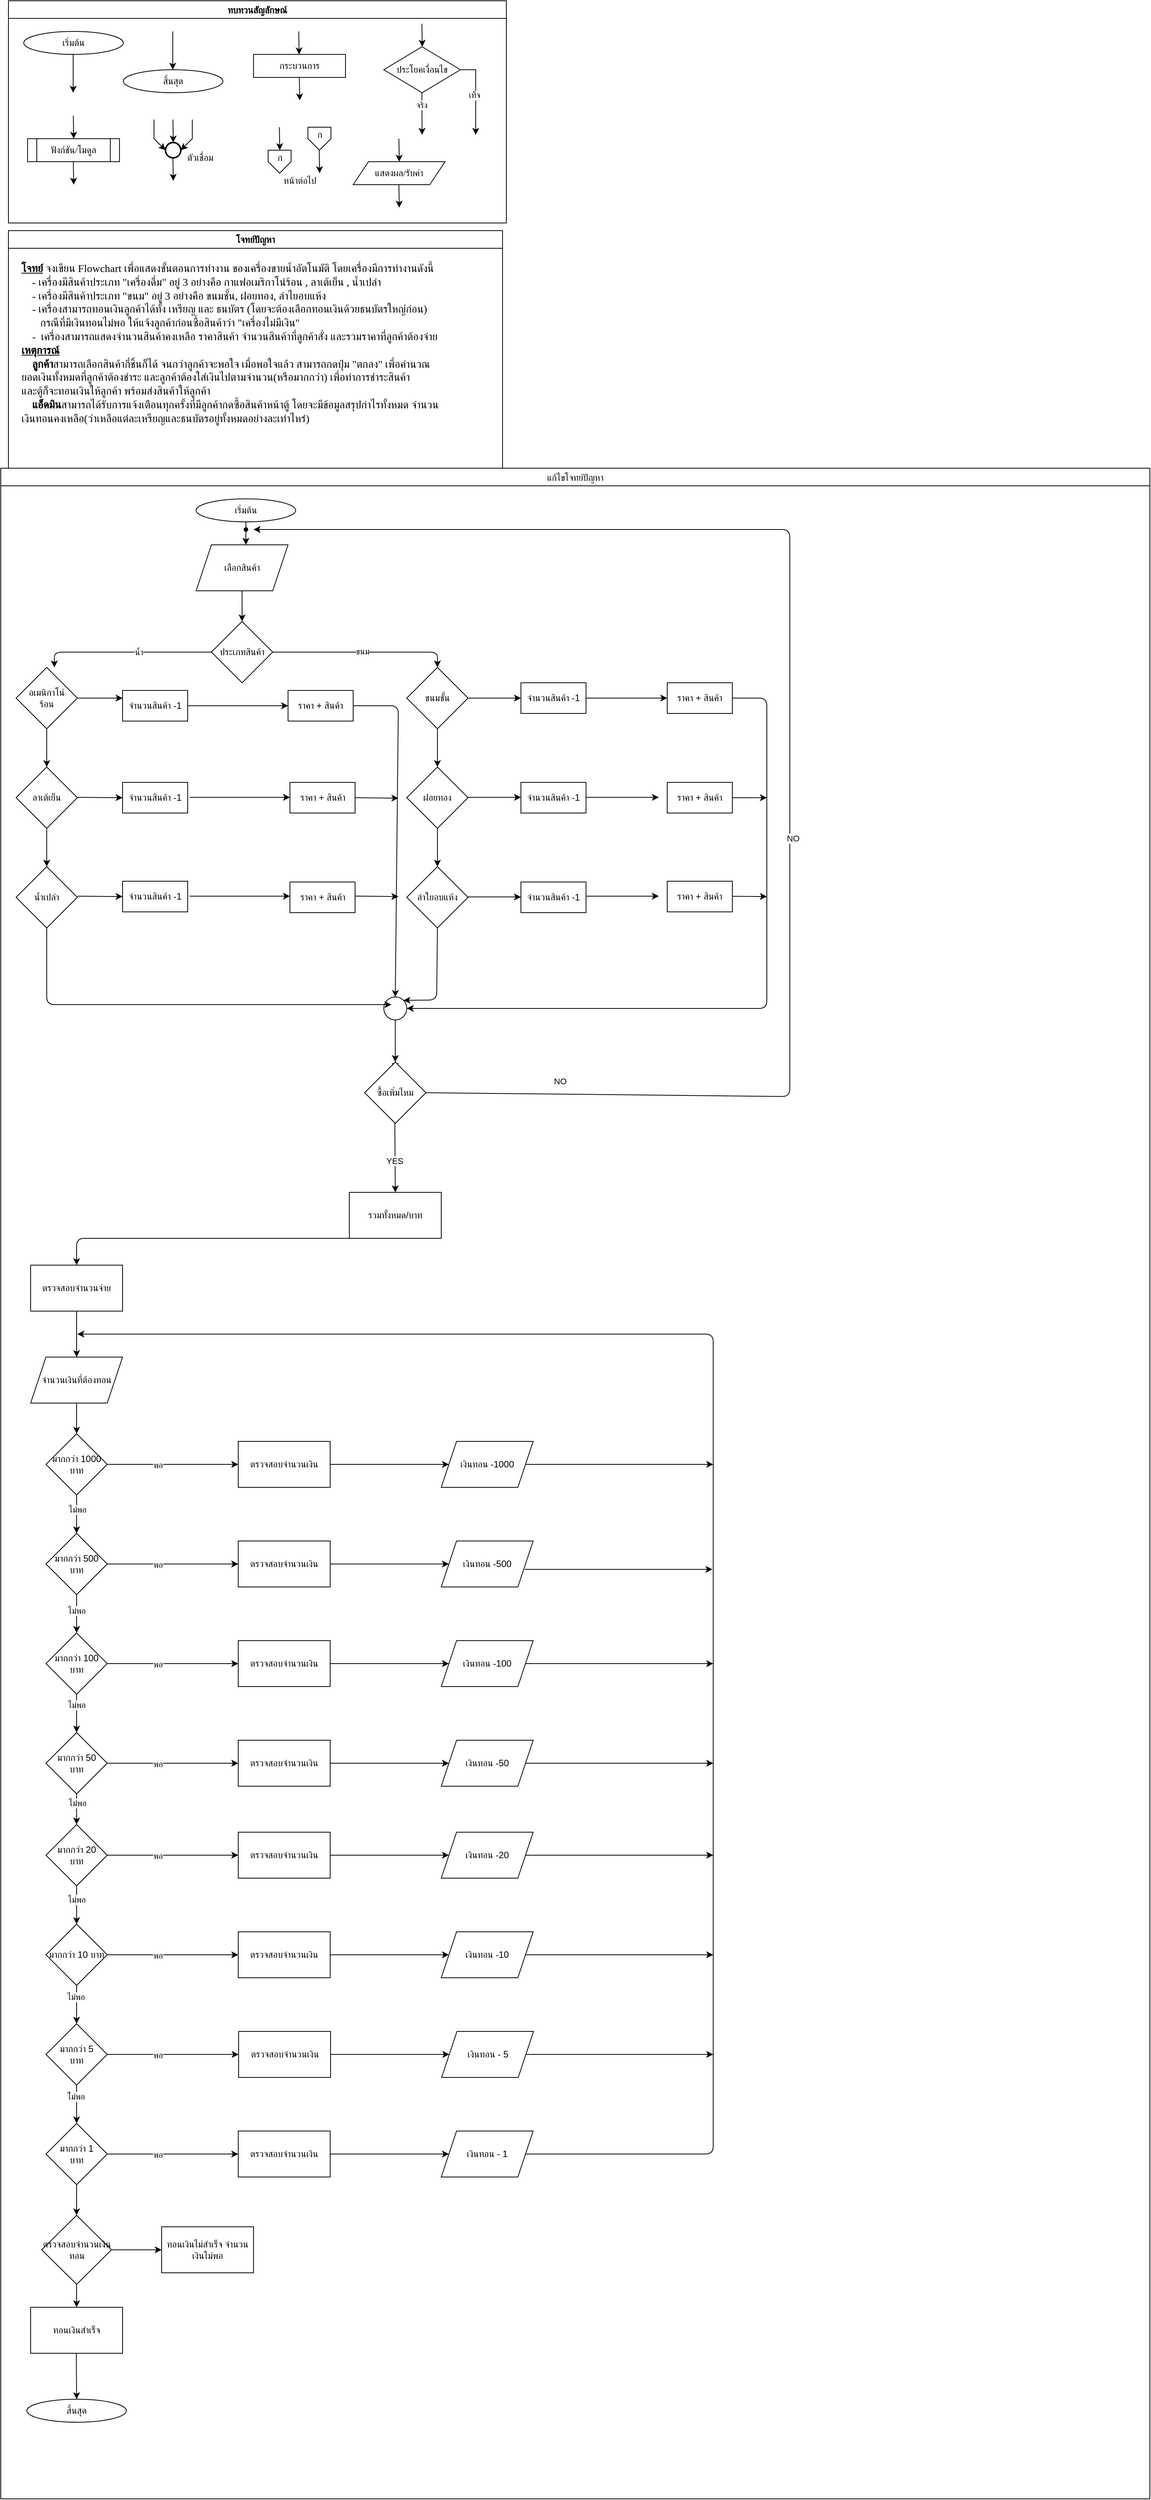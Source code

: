 <mxfile>
    <diagram id="C5RBs43oDa-KdzZeNtuy" name="Page-1">
        <mxGraphModel dx="2163" dy="757" grid="1" gridSize="10" guides="1" tooltips="1" connect="1" arrows="1" fold="1" page="1" pageScale="1" pageWidth="827" pageHeight="1169" math="0" shadow="0">
            <root>
                <mxCell id="WIyWlLk6GJQsqaUBKTNV-0"/>
                <mxCell id="WIyWlLk6GJQsqaUBKTNV-1" parent="WIyWlLk6GJQsqaUBKTNV-0"/>
                <mxCell id="M7CGMbNuYNeq0SnUNNgH-6" value="ทบทวนสัญลักษณ์" style="swimlane;fontFamily=Sarabun;fontSource=https%3A%2F%2Ffonts.googleapis.com%2Fcss%3Ffamily%3DSarabun;" parent="WIyWlLk6GJQsqaUBKTNV-1" vertex="1">
                    <mxGeometry x="-720" y="20" width="650" height="290" as="geometry"/>
                </mxCell>
                <mxCell id="M7CGMbNuYNeq0SnUNNgH-2" value="&lt;font data-font-src=&quot;https://fonts.googleapis.com/css?family=Sarabun&quot; face=&quot;Sarabun&quot;&gt;เริ่มต้น&lt;/font&gt;" style="ellipse;whiteSpace=wrap;html=1;" parent="M7CGMbNuYNeq0SnUNNgH-6" vertex="1">
                    <mxGeometry x="20" y="40" width="130" height="30" as="geometry"/>
                </mxCell>
                <mxCell id="M7CGMbNuYNeq0SnUNNgH-5" value="" style="endArrow=classic;html=1;rounded=0;" parent="M7CGMbNuYNeq0SnUNNgH-6" edge="1">
                    <mxGeometry width="50" height="50" relative="1" as="geometry">
                        <mxPoint x="84.5" y="70" as="sourcePoint"/>
                        <mxPoint x="84.5" y="120" as="targetPoint"/>
                    </mxGeometry>
                </mxCell>
                <mxCell id="M7CGMbNuYNeq0SnUNNgH-3" value="&lt;font face=&quot;Sarabun&quot;&gt;สิ้นสุด&lt;/font&gt;" style="ellipse;whiteSpace=wrap;html=1;" parent="M7CGMbNuYNeq0SnUNNgH-6" vertex="1">
                    <mxGeometry x="150" y="90" width="130" height="30" as="geometry"/>
                </mxCell>
                <mxCell id="M7CGMbNuYNeq0SnUNNgH-4" value="" style="endArrow=classic;html=1;rounded=0;" parent="M7CGMbNuYNeq0SnUNNgH-6" edge="1">
                    <mxGeometry width="50" height="50" relative="1" as="geometry">
                        <mxPoint x="214.5" y="40" as="sourcePoint"/>
                        <mxPoint x="214.5" y="90" as="targetPoint"/>
                    </mxGeometry>
                </mxCell>
                <mxCell id="mvioNwK95yMqdUQ73LqQ-0" value="กระบวนการ" style="rounded=0;whiteSpace=wrap;html=1;fontFamily=Sarabun;fontSource=https%3A%2F%2Ffonts.googleapis.com%2Fcss%3Ffamily%3DSarabun;" parent="M7CGMbNuYNeq0SnUNNgH-6" vertex="1">
                    <mxGeometry x="320" y="70" width="120" height="30" as="geometry"/>
                </mxCell>
                <mxCell id="mvioNwK95yMqdUQ73LqQ-1" value="" style="endArrow=classic;html=1;rounded=0;" parent="M7CGMbNuYNeq0SnUNNgH-6" edge="1">
                    <mxGeometry width="50" height="50" relative="1" as="geometry">
                        <mxPoint x="379" y="40" as="sourcePoint"/>
                        <mxPoint x="379.5" y="70" as="targetPoint"/>
                    </mxGeometry>
                </mxCell>
                <mxCell id="mvioNwK95yMqdUQ73LqQ-2" value="" style="endArrow=classic;html=1;rounded=0;" parent="M7CGMbNuYNeq0SnUNNgH-6" edge="1">
                    <mxGeometry width="50" height="50" relative="1" as="geometry">
                        <mxPoint x="379.75" y="100" as="sourcePoint"/>
                        <mxPoint x="380.25" y="130" as="targetPoint"/>
                    </mxGeometry>
                </mxCell>
                <mxCell id="mvioNwK95yMqdUQ73LqQ-3" value="ประโยคเงื่อนไข" style="rhombus;whiteSpace=wrap;html=1;fontFamily=Sarabun;fontSource=https%3A%2F%2Ffonts.googleapis.com%2Fcss%3Ffamily%3DSarabun;" parent="M7CGMbNuYNeq0SnUNNgH-6" vertex="1">
                    <mxGeometry x="490" y="60" width="100" height="60" as="geometry"/>
                </mxCell>
                <mxCell id="mvioNwK95yMqdUQ73LqQ-4" value="" style="endArrow=classic;html=1;rounded=0;" parent="M7CGMbNuYNeq0SnUNNgH-6" edge="1">
                    <mxGeometry width="50" height="50" relative="1" as="geometry">
                        <mxPoint x="539.71" y="30" as="sourcePoint"/>
                        <mxPoint x="540.21" y="60" as="targetPoint"/>
                    </mxGeometry>
                </mxCell>
                <mxCell id="mvioNwK95yMqdUQ73LqQ-5" value="" style="endArrow=classic;html=1;rounded=0;" parent="M7CGMbNuYNeq0SnUNNgH-6" edge="1">
                    <mxGeometry width="50" height="50" relative="1" as="geometry">
                        <mxPoint x="539.71" y="120" as="sourcePoint"/>
                        <mxPoint x="540" y="175" as="targetPoint"/>
                    </mxGeometry>
                </mxCell>
                <mxCell id="mvioNwK95yMqdUQ73LqQ-7" value="จริง" style="edgeLabel;html=1;align=center;verticalAlign=middle;resizable=0;points=[];fontFamily=Sarabun;fontSource=https%3A%2F%2Ffonts.googleapis.com%2Fcss%3Ffamily%3DSarabun;" parent="mvioNwK95yMqdUQ73LqQ-5" vertex="1" connectable="0">
                    <mxGeometry x="-0.414" y="-1" relative="1" as="geometry">
                        <mxPoint as="offset"/>
                    </mxGeometry>
                </mxCell>
                <mxCell id="mvioNwK95yMqdUQ73LqQ-6" value="" style="endArrow=classic;html=1;rounded=0;exitX=1;exitY=0.5;exitDx=0;exitDy=0;" parent="M7CGMbNuYNeq0SnUNNgH-6" source="mvioNwK95yMqdUQ73LqQ-3" edge="1">
                    <mxGeometry width="50" height="50" relative="1" as="geometry">
                        <mxPoint x="620" y="95" as="sourcePoint"/>
                        <mxPoint x="610" y="175" as="targetPoint"/>
                        <Array as="points">
                            <mxPoint x="610" y="90"/>
                        </Array>
                    </mxGeometry>
                </mxCell>
                <mxCell id="mvioNwK95yMqdUQ73LqQ-8" value="&lt;font data-font-src=&quot;https://fonts.googleapis.com/css?family=Sarabun&quot; face=&quot;Sarabun&quot;&gt;เท็จ&lt;/font&gt;" style="edgeLabel;html=1;align=center;verticalAlign=middle;resizable=0;points=[];" parent="mvioNwK95yMqdUQ73LqQ-6" vertex="1" connectable="0">
                    <mxGeometry x="-0.002" y="-2" relative="1" as="geometry">
                        <mxPoint as="offset"/>
                    </mxGeometry>
                </mxCell>
                <mxCell id="mvioNwK95yMqdUQ73LqQ-9" value="&lt;font data-font-src=&quot;https://fonts.googleapis.com/css?family=Sarabun&quot; face=&quot;Sarabun&quot;&gt;ฟังก์ชัน/โมดูล&lt;/font&gt;" style="shape=process;whiteSpace=wrap;html=1;backgroundOutline=1;" parent="M7CGMbNuYNeq0SnUNNgH-6" vertex="1">
                    <mxGeometry x="25" y="180" width="120" height="30" as="geometry"/>
                </mxCell>
                <mxCell id="mvioNwK95yMqdUQ73LqQ-11" value="" style="endArrow=classic;html=1;rounded=0;" parent="M7CGMbNuYNeq0SnUNNgH-6" edge="1">
                    <mxGeometry width="50" height="50" relative="1" as="geometry">
                        <mxPoint x="84.71" y="150" as="sourcePoint"/>
                        <mxPoint x="85.21" y="180" as="targetPoint"/>
                    </mxGeometry>
                </mxCell>
                <mxCell id="mvioNwK95yMqdUQ73LqQ-12" value="" style="endArrow=classic;html=1;rounded=0;" parent="M7CGMbNuYNeq0SnUNNgH-6" edge="1">
                    <mxGeometry width="50" height="50" relative="1" as="geometry">
                        <mxPoint x="84.71" y="210" as="sourcePoint"/>
                        <mxPoint x="85.21" y="240" as="targetPoint"/>
                    </mxGeometry>
                </mxCell>
                <mxCell id="mvioNwK95yMqdUQ73LqQ-13" value="" style="strokeWidth=2;html=1;shape=mxgraph.flowchart.start_2;whiteSpace=wrap;" parent="M7CGMbNuYNeq0SnUNNgH-6" vertex="1">
                    <mxGeometry x="205" y="185" width="20" height="20" as="geometry"/>
                </mxCell>
                <mxCell id="mvioNwK95yMqdUQ73LqQ-16" value="" style="endArrow=classic;html=1;rounded=0;" parent="M7CGMbNuYNeq0SnUNNgH-6" edge="1">
                    <mxGeometry width="50" height="50" relative="1" as="geometry">
                        <mxPoint x="214.71" y="155" as="sourcePoint"/>
                        <mxPoint x="215.21" y="185" as="targetPoint"/>
                    </mxGeometry>
                </mxCell>
                <mxCell id="mvioNwK95yMqdUQ73LqQ-17" value="" style="endArrow=classic;html=1;rounded=0;entryX=0;entryY=0.5;entryDx=0;entryDy=0;entryPerimeter=0;" parent="M7CGMbNuYNeq0SnUNNgH-6" target="mvioNwK95yMqdUQ73LqQ-13" edge="1">
                    <mxGeometry width="50" height="50" relative="1" as="geometry">
                        <mxPoint x="190.0" y="155" as="sourcePoint"/>
                        <mxPoint x="190.5" y="185" as="targetPoint"/>
                        <Array as="points">
                            <mxPoint x="190" y="180"/>
                        </Array>
                    </mxGeometry>
                </mxCell>
                <mxCell id="mvioNwK95yMqdUQ73LqQ-18" value="" style="endArrow=classic;html=1;rounded=0;entryX=1;entryY=0.5;entryDx=0;entryDy=0;entryPerimeter=0;" parent="M7CGMbNuYNeq0SnUNNgH-6" target="mvioNwK95yMqdUQ73LqQ-13" edge="1">
                    <mxGeometry width="50" height="50" relative="1" as="geometry">
                        <mxPoint x="240.0" y="155" as="sourcePoint"/>
                        <mxPoint x="240.5" y="185" as="targetPoint"/>
                        <Array as="points">
                            <mxPoint x="240" y="180"/>
                        </Array>
                    </mxGeometry>
                </mxCell>
                <mxCell id="mvioNwK95yMqdUQ73LqQ-19" value="" style="endArrow=classic;html=1;rounded=0;" parent="M7CGMbNuYNeq0SnUNNgH-6" edge="1">
                    <mxGeometry width="50" height="50" relative="1" as="geometry">
                        <mxPoint x="214.71" y="205" as="sourcePoint"/>
                        <mxPoint x="215.21" y="235" as="targetPoint"/>
                    </mxGeometry>
                </mxCell>
                <mxCell id="mvioNwK95yMqdUQ73LqQ-20" value="&lt;font data-font-src=&quot;https://fonts.googleapis.com/css?family=Sarabun&quot; face=&quot;Sarabun&quot;&gt;ตัวเชื่อม&lt;/font&gt;" style="text;html=1;align=center;verticalAlign=middle;resizable=0;points=[];autosize=1;strokeColor=none;fillColor=none;" parent="M7CGMbNuYNeq0SnUNNgH-6" vertex="1">
                    <mxGeometry x="220" y="190" width="60" height="30" as="geometry"/>
                </mxCell>
                <mxCell id="mvioNwK95yMqdUQ73LqQ-25" value="" style="endArrow=classic;html=1;rounded=0;" parent="M7CGMbNuYNeq0SnUNNgH-6" edge="1">
                    <mxGeometry width="50" height="50" relative="1" as="geometry">
                        <mxPoint x="353.71" y="165" as="sourcePoint"/>
                        <mxPoint x="354.21" y="195" as="targetPoint"/>
                    </mxGeometry>
                </mxCell>
                <mxCell id="mvioNwK95yMqdUQ73LqQ-21" value="" style="verticalLabelPosition=bottom;verticalAlign=top;html=1;shape=offPageConnector;rounded=0;size=0.5;" parent="M7CGMbNuYNeq0SnUNNgH-6" vertex="1">
                    <mxGeometry x="339" y="195" width="30" height="30" as="geometry"/>
                </mxCell>
                <mxCell id="mvioNwK95yMqdUQ73LqQ-26" value="" style="endArrow=classic;html=1;rounded=0;" parent="M7CGMbNuYNeq0SnUNNgH-6" edge="1">
                    <mxGeometry width="50" height="50" relative="1" as="geometry">
                        <mxPoint x="405.71" y="195" as="sourcePoint"/>
                        <mxPoint x="406.21" y="225" as="targetPoint"/>
                    </mxGeometry>
                </mxCell>
                <mxCell id="mvioNwK95yMqdUQ73LqQ-27" value="" style="verticalLabelPosition=bottom;verticalAlign=top;html=1;shape=offPageConnector;rounded=0;size=0.5;" parent="M7CGMbNuYNeq0SnUNNgH-6" vertex="1">
                    <mxGeometry x="391" y="165" width="30" height="30" as="geometry"/>
                </mxCell>
                <mxCell id="mvioNwK95yMqdUQ73LqQ-28" value="หน้าต่อไป" style="text;html=1;align=center;verticalAlign=middle;resizable=0;points=[];autosize=1;strokeColor=none;fillColor=none;fontFamily=Sarabun;fontSource=https%3A%2F%2Ffonts.googleapis.com%2Fcss%3Ffamily%3DSarabun;" parent="M7CGMbNuYNeq0SnUNNgH-6" vertex="1">
                    <mxGeometry x="345" y="220" width="70" height="30" as="geometry"/>
                </mxCell>
                <mxCell id="mvioNwK95yMqdUQ73LqQ-29" value="ก" style="text;html=1;align=center;verticalAlign=middle;resizable=0;points=[];autosize=1;strokeColor=none;fillColor=none;fontFamily=Sarabun;fontSource=https%3A%2F%2Ffonts.googleapis.com%2Fcss%3Ffamily%3DSarabun;" parent="M7CGMbNuYNeq0SnUNNgH-6" vertex="1">
                    <mxGeometry x="339" y="190" width="30" height="30" as="geometry"/>
                </mxCell>
                <mxCell id="mvioNwK95yMqdUQ73LqQ-30" value="ก" style="text;html=1;align=center;verticalAlign=middle;resizable=0;points=[];autosize=1;strokeColor=none;fillColor=none;fontFamily=Sarabun;fontSource=https%3A%2F%2Ffonts.googleapis.com%2Fcss%3Ffamily%3DSarabun;" parent="M7CGMbNuYNeq0SnUNNgH-6" vertex="1">
                    <mxGeometry x="391" y="160" width="30" height="30" as="geometry"/>
                </mxCell>
                <mxCell id="mvioNwK95yMqdUQ73LqQ-32" value="แสดงผล/รับค่า" style="shape=parallelogram;perimeter=parallelogramPerimeter;whiteSpace=wrap;html=1;fixedSize=1;fontFamily=Sarabun;fontSource=https%3A%2F%2Ffonts.googleapis.com%2Fcss%3Ffamily%3DSarabun;" parent="M7CGMbNuYNeq0SnUNNgH-6" vertex="1">
                    <mxGeometry x="450" y="210" width="120" height="30" as="geometry"/>
                </mxCell>
                <mxCell id="mvioNwK95yMqdUQ73LqQ-33" value="" style="endArrow=classic;html=1;rounded=0;" parent="M7CGMbNuYNeq0SnUNNgH-6" edge="1">
                    <mxGeometry width="50" height="50" relative="1" as="geometry">
                        <mxPoint x="509.71" y="180" as="sourcePoint"/>
                        <mxPoint x="510.21" y="210" as="targetPoint"/>
                    </mxGeometry>
                </mxCell>
                <mxCell id="mvioNwK95yMqdUQ73LqQ-34" value="" style="endArrow=classic;html=1;rounded=0;" parent="M7CGMbNuYNeq0SnUNNgH-6" edge="1">
                    <mxGeometry width="50" height="50" relative="1" as="geometry">
                        <mxPoint x="509.71" y="240" as="sourcePoint"/>
                        <mxPoint x="510.21" y="270" as="targetPoint"/>
                    </mxGeometry>
                </mxCell>
                <mxCell id="mvioNwK95yMqdUQ73LqQ-36" value="แก้ไขโจทย์ปัญหา" style="swimlane;fontFamily=Sarabun;fontSource=https%3A%2F%2Ffonts.googleapis.com%2Fcss%3Ffamily%3DSarabun;fontStyle=0" parent="WIyWlLk6GJQsqaUBKTNV-1" vertex="1">
                    <mxGeometry x="-730" y="630" width="1500" height="2650" as="geometry"/>
                </mxCell>
                <mxCell id="1" value="" style="edgeStyle=none;html=1;fontStyle=0;startArrow=none;" parent="mvioNwK95yMqdUQ73LqQ-36" source="106" edge="1">
                    <mxGeometry relative="1" as="geometry">
                        <mxPoint x="320" y="100" as="targetPoint"/>
                    </mxGeometry>
                </mxCell>
                <mxCell id="mvioNwK95yMqdUQ73LqQ-35" value="&lt;font data-font-src=&quot;https://fonts.googleapis.com/css?family=Sarabun&quot; face=&quot;Sarabun&quot;&gt;เริ่มต้น&lt;/font&gt;" style="ellipse;whiteSpace=wrap;html=1;" parent="mvioNwK95yMqdUQ73LqQ-36" vertex="1">
                    <mxGeometry x="255" y="40" width="130" height="30" as="geometry"/>
                </mxCell>
                <mxCell id="mvioNwK95yMqdUQ73LqQ-69" value="&lt;font face=&quot;Sarabun&quot;&gt;สิ้นสุด&lt;/font&gt;" style="ellipse;whiteSpace=wrap;html=1;" parent="mvioNwK95yMqdUQ73LqQ-36" vertex="1">
                    <mxGeometry x="34" y="2520" width="130" height="30" as="geometry"/>
                </mxCell>
                <mxCell id="7" value="" style="edgeStyle=none;html=1;" parent="mvioNwK95yMqdUQ73LqQ-36" source="2" target="6" edge="1">
                    <mxGeometry relative="1" as="geometry"/>
                </mxCell>
                <mxCell id="2" value="เลือกสินค้า" style="shape=parallelogram;perimeter=parallelogramPerimeter;whiteSpace=wrap;html=1;fixedSize=1;" parent="mvioNwK95yMqdUQ73LqQ-36" vertex="1">
                    <mxGeometry x="255" y="100" width="120" height="60" as="geometry"/>
                </mxCell>
                <mxCell id="6" value="ประเภทสินค้า" style="rhombus;whiteSpace=wrap;html=1;" parent="mvioNwK95yMqdUQ73LqQ-36" vertex="1">
                    <mxGeometry x="275" y="200" width="80" height="80" as="geometry"/>
                </mxCell>
                <mxCell id="14" value="" style="edgeStyle=none;html=1;" parent="mvioNwK95yMqdUQ73LqQ-36" source="12" target="13" edge="1">
                    <mxGeometry relative="1" as="geometry"/>
                </mxCell>
                <mxCell id="12" value="อเมนิกาโน่&lt;br&gt;ร้อน" style="rhombus;whiteSpace=wrap;html=1;" parent="mvioNwK95yMqdUQ73LqQ-36" vertex="1">
                    <mxGeometry x="20" y="260" width="80" height="80" as="geometry"/>
                </mxCell>
                <mxCell id="16" value="" style="edgeStyle=none;html=1;" parent="mvioNwK95yMqdUQ73LqQ-36" source="13" target="15" edge="1">
                    <mxGeometry relative="1" as="geometry"/>
                </mxCell>
                <mxCell id="13" value="ลาเต้เย็น" style="rhombus;whiteSpace=wrap;html=1;" parent="mvioNwK95yMqdUQ73LqQ-36" vertex="1">
                    <mxGeometry x="20" y="390" width="80" height="80" as="geometry"/>
                </mxCell>
                <mxCell id="15" value="น้ำเปล่า" style="rhombus;whiteSpace=wrap;html=1;" parent="mvioNwK95yMqdUQ73LqQ-36" vertex="1">
                    <mxGeometry x="20" y="520" width="80" height="80" as="geometry"/>
                </mxCell>
                <mxCell id="19" value="" style="edgeStyle=none;html=1;" parent="mvioNwK95yMqdUQ73LqQ-36" source="17" target="18" edge="1">
                    <mxGeometry relative="1" as="geometry"/>
                </mxCell>
                <mxCell id="17" value="ขนมชั้น" style="rhombus;whiteSpace=wrap;html=1;" parent="mvioNwK95yMqdUQ73LqQ-36" vertex="1">
                    <mxGeometry x="530" y="260" width="80" height="80" as="geometry"/>
                </mxCell>
                <mxCell id="21" value="" style="edgeStyle=none;html=1;" parent="mvioNwK95yMqdUQ73LqQ-36" source="18" target="20" edge="1">
                    <mxGeometry relative="1" as="geometry"/>
                </mxCell>
                <mxCell id="18" value="ฝอยทอง" style="rhombus;whiteSpace=wrap;html=1;" parent="mvioNwK95yMqdUQ73LqQ-36" vertex="1">
                    <mxGeometry x="530" y="390" width="80" height="80" as="geometry"/>
                </mxCell>
                <mxCell id="20" value="ลำใยอบแห้ง" style="rhombus;whiteSpace=wrap;html=1;" parent="mvioNwK95yMqdUQ73LqQ-36" vertex="1">
                    <mxGeometry x="530" y="520" width="80" height="80" as="geometry"/>
                </mxCell>
                <mxCell id="9" value="" style="endArrow=classic;html=1;exitX=1;exitY=0.5;exitDx=0;exitDy=0;" parent="mvioNwK95yMqdUQ73LqQ-36" source="6" target="17" edge="1">
                    <mxGeometry width="50" height="50" relative="1" as="geometry">
                        <mxPoint x="270" y="270" as="sourcePoint"/>
                        <mxPoint x="550" y="260" as="targetPoint"/>
                        <Array as="points">
                            <mxPoint x="570" y="240"/>
                        </Array>
                    </mxGeometry>
                </mxCell>
                <mxCell id="11" value="ขนม" style="edgeLabel;html=1;align=center;verticalAlign=middle;resizable=0;points=[];" parent="9" vertex="1" connectable="0">
                    <mxGeometry x="-0.006" y="1" relative="1" as="geometry">
                        <mxPoint as="offset"/>
                    </mxGeometry>
                </mxCell>
                <mxCell id="22" value="จำนวนสินค้า -1" style="rounded=0;whiteSpace=wrap;html=1;" parent="mvioNwK95yMqdUQ73LqQ-36" vertex="1">
                    <mxGeometry x="159" y="290" width="85" height="40" as="geometry"/>
                </mxCell>
                <mxCell id="23" value="จำนวนสินค้า -1" style="rounded=0;whiteSpace=wrap;html=1;" parent="mvioNwK95yMqdUQ73LqQ-36" vertex="1">
                    <mxGeometry x="159" y="410" width="85" height="40" as="geometry"/>
                </mxCell>
                <mxCell id="24" value="จำนวนสินค้า -1" style="rounded=0;whiteSpace=wrap;html=1;" parent="mvioNwK95yMqdUQ73LqQ-36" vertex="1">
                    <mxGeometry x="159" y="539" width="85" height="40" as="geometry"/>
                </mxCell>
                <mxCell id="25" value="ราคา + สินค้า" style="rounded=0;whiteSpace=wrap;html=1;" parent="mvioNwK95yMqdUQ73LqQ-36" vertex="1">
                    <mxGeometry x="375" y="290" width="85" height="40" as="geometry"/>
                </mxCell>
                <mxCell id="26" value="ราคา + สินค้า" style="rounded=0;whiteSpace=wrap;html=1;" parent="mvioNwK95yMqdUQ73LqQ-36" vertex="1">
                    <mxGeometry x="377.5" y="410" width="85" height="40" as="geometry"/>
                </mxCell>
                <mxCell id="27" value="ราคา + สินค้า" style="rounded=0;whiteSpace=wrap;html=1;" parent="mvioNwK95yMqdUQ73LqQ-36" vertex="1">
                    <mxGeometry x="377.5" y="540" width="85" height="40" as="geometry"/>
                </mxCell>
                <mxCell id="28" value="" style="endArrow=classic;html=1;exitX=1;exitY=0.5;exitDx=0;exitDy=0;entryX=0;entryY=0.25;entryDx=0;entryDy=0;" parent="mvioNwK95yMqdUQ73LqQ-36" source="12" target="22" edge="1">
                    <mxGeometry width="50" height="50" relative="1" as="geometry">
                        <mxPoint x="319" y="500" as="sourcePoint"/>
                        <mxPoint x="369" y="450" as="targetPoint"/>
                    </mxGeometry>
                </mxCell>
                <mxCell id="29" value="" style="endArrow=classic;html=1;exitX=1;exitY=0.5;exitDx=0;exitDy=0;entryX=0;entryY=0.5;entryDx=0;entryDy=0;" parent="mvioNwK95yMqdUQ73LqQ-36" target="23" edge="1">
                    <mxGeometry width="50" height="50" relative="1" as="geometry">
                        <mxPoint x="100" y="429.5" as="sourcePoint"/>
                        <mxPoint x="129" y="430" as="targetPoint"/>
                    </mxGeometry>
                </mxCell>
                <mxCell id="30" value="" style="endArrow=classic;html=1;exitX=1;exitY=0.5;exitDx=0;exitDy=0;entryX=0;entryY=0.5;entryDx=0;entryDy=0;" parent="mvioNwK95yMqdUQ73LqQ-36" target="24" edge="1">
                    <mxGeometry width="50" height="50" relative="1" as="geometry">
                        <mxPoint x="100" y="558.5" as="sourcePoint"/>
                        <mxPoint x="129" y="558.5" as="targetPoint"/>
                    </mxGeometry>
                </mxCell>
                <mxCell id="31" value="" style="endArrow=classic;html=1;exitX=1;exitY=0.5;exitDx=0;exitDy=0;entryX=0;entryY=0.5;entryDx=0;entryDy=0;" parent="mvioNwK95yMqdUQ73LqQ-36" source="22" target="25" edge="1">
                    <mxGeometry width="50" height="50" relative="1" as="geometry">
                        <mxPoint x="319" y="500" as="sourcePoint"/>
                        <mxPoint x="369" y="450" as="targetPoint"/>
                    </mxGeometry>
                </mxCell>
                <mxCell id="32" value="" style="endArrow=classic;html=1;exitX=1;exitY=0.5;exitDx=0;exitDy=0;entryX=0;entryY=0.5;entryDx=0;entryDy=0;" parent="mvioNwK95yMqdUQ73LqQ-36" edge="1">
                    <mxGeometry width="50" height="50" relative="1" as="geometry">
                        <mxPoint x="246.5" y="429.5" as="sourcePoint"/>
                        <mxPoint x="377.5" y="429.5" as="targetPoint"/>
                    </mxGeometry>
                </mxCell>
                <mxCell id="33" value="" style="endArrow=classic;html=1;exitX=1;exitY=0.5;exitDx=0;exitDy=0;entryX=0;entryY=0.5;entryDx=0;entryDy=0;" parent="mvioNwK95yMqdUQ73LqQ-36" edge="1">
                    <mxGeometry width="50" height="50" relative="1" as="geometry">
                        <mxPoint x="246.5" y="558.5" as="sourcePoint"/>
                        <mxPoint x="377.5" y="558.5" as="targetPoint"/>
                    </mxGeometry>
                </mxCell>
                <mxCell id="35" value="จำนวนสินค้า -1" style="rounded=0;whiteSpace=wrap;html=1;" parent="mvioNwK95yMqdUQ73LqQ-36" vertex="1">
                    <mxGeometry x="679" y="280" width="85" height="40" as="geometry"/>
                </mxCell>
                <mxCell id="36" value="จำนวนสินค้า -1" style="rounded=0;whiteSpace=wrap;html=1;" parent="mvioNwK95yMqdUQ73LqQ-36" vertex="1">
                    <mxGeometry x="679" y="410" width="85" height="40" as="geometry"/>
                </mxCell>
                <mxCell id="37" value="จำนวนสินค้า -1" style="rounded=0;whiteSpace=wrap;html=1;" parent="mvioNwK95yMqdUQ73LqQ-36" vertex="1">
                    <mxGeometry x="679" y="540" width="85" height="40" as="geometry"/>
                </mxCell>
                <mxCell id="38" value="" style="endArrow=classic;html=1;exitX=1;exitY=0.5;exitDx=0;exitDy=0;entryX=0;entryY=0.5;entryDx=0;entryDy=0;" parent="mvioNwK95yMqdUQ73LqQ-36" source="17" target="35" edge="1">
                    <mxGeometry width="50" height="50" relative="1" as="geometry">
                        <mxPoint x="529" y="500" as="sourcePoint"/>
                        <mxPoint x="579" y="450" as="targetPoint"/>
                    </mxGeometry>
                </mxCell>
                <mxCell id="39" value="" style="endArrow=classic;html=1;exitX=1;exitY=0.5;exitDx=0;exitDy=0;entryX=0;entryY=0.5;entryDx=0;entryDy=0;" parent="mvioNwK95yMqdUQ73LqQ-36" edge="1">
                    <mxGeometry width="50" height="50" relative="1" as="geometry">
                        <mxPoint x="610" y="429.5" as="sourcePoint"/>
                        <mxPoint x="679" y="429.5" as="targetPoint"/>
                    </mxGeometry>
                </mxCell>
                <mxCell id="76" value="" style="endArrow=classic;html=1;exitX=1;exitY=0.5;exitDx=0;exitDy=0;entryX=0;entryY=0.5;entryDx=0;entryDy=0;" parent="mvioNwK95yMqdUQ73LqQ-36" edge="1">
                    <mxGeometry width="50" height="50" relative="1" as="geometry">
                        <mxPoint x="610" y="559.5" as="sourcePoint"/>
                        <mxPoint x="679" y="559.5" as="targetPoint"/>
                    </mxGeometry>
                </mxCell>
                <mxCell id="83" value="" style="endArrow=classic;html=1;exitX=1;exitY=0.5;exitDx=0;exitDy=0;entryX=0;entryY=0.5;entryDx=0;entryDy=0;" parent="mvioNwK95yMqdUQ73LqQ-36" edge="1">
                    <mxGeometry width="50" height="50" relative="1" as="geometry">
                        <mxPoint x="764" y="429.5" as="sourcePoint"/>
                        <mxPoint x="859" y="429.5" as="targetPoint"/>
                    </mxGeometry>
                </mxCell>
                <mxCell id="84" value="" style="endArrow=classic;html=1;exitX=1;exitY=0.5;exitDx=0;exitDy=0;entryX=0;entryY=0.5;entryDx=0;entryDy=0;" parent="mvioNwK95yMqdUQ73LqQ-36" edge="1">
                    <mxGeometry width="50" height="50" relative="1" as="geometry">
                        <mxPoint x="764" y="558.5" as="sourcePoint"/>
                        <mxPoint x="859" y="558.5" as="targetPoint"/>
                    </mxGeometry>
                </mxCell>
                <mxCell id="98" value="" style="edgeStyle=none;html=1;" parent="mvioNwK95yMqdUQ73LqQ-36" source="85" edge="1">
                    <mxGeometry relative="1" as="geometry">
                        <mxPoint x="515" y="785" as="targetPoint"/>
                    </mxGeometry>
                </mxCell>
                <mxCell id="102" value="" style="edgeStyle=none;html=1;" parent="mvioNwK95yMqdUQ73LqQ-36" source="85" target="101" edge="1">
                    <mxGeometry relative="1" as="geometry"/>
                </mxCell>
                <mxCell id="85" value="" style="ellipse;whiteSpace=wrap;html=1;aspect=fixed;" parent="mvioNwK95yMqdUQ73LqQ-36" vertex="1">
                    <mxGeometry x="500" y="690" width="30" height="30" as="geometry"/>
                </mxCell>
                <mxCell id="87" value="" style="endArrow=classic;html=1;exitX=1;exitY=0.5;exitDx=0;exitDy=0;entryX=0.5;entryY=0;entryDx=0;entryDy=0;" parent="mvioNwK95yMqdUQ73LqQ-36" source="25" target="85" edge="1">
                    <mxGeometry width="50" height="50" relative="1" as="geometry">
                        <mxPoint x="509" y="530" as="sourcePoint"/>
                        <mxPoint x="559" y="480" as="targetPoint"/>
                        <Array as="points">
                            <mxPoint x="519" y="310"/>
                        </Array>
                    </mxGeometry>
                </mxCell>
                <mxCell id="95" value="" style="endArrow=classic;html=1;exitX=0.5;exitY=1;exitDx=0;exitDy=0;entryX=1;entryY=0;entryDx=0;entryDy=0;" parent="mvioNwK95yMqdUQ73LqQ-36" source="20" target="85" edge="1">
                    <mxGeometry width="50" height="50" relative="1" as="geometry">
                        <mxPoint x="449" y="550" as="sourcePoint"/>
                        <mxPoint x="499" y="500" as="targetPoint"/>
                        <Array as="points">
                            <mxPoint x="569" y="694"/>
                        </Array>
                    </mxGeometry>
                </mxCell>
                <mxCell id="100" value="" style="edgeStyle=none;html=1;entryX=0.5;entryY=0;entryDx=0;entryDy=0;" parent="mvioNwK95yMqdUQ73LqQ-36" target="109" edge="1">
                    <mxGeometry relative="1" as="geometry">
                        <mxPoint x="514.33" y="845" as="sourcePoint"/>
                        <mxPoint x="514.33" y="910" as="targetPoint"/>
                    </mxGeometry>
                </mxCell>
                <mxCell id="105" value="YES" style="edgeLabel;html=1;align=center;verticalAlign=middle;resizable=0;points=[];" parent="100" vertex="1" connectable="0">
                    <mxGeometry x="0.305" y="-1" relative="1" as="geometry">
                        <mxPoint y="-7" as="offset"/>
                    </mxGeometry>
                </mxCell>
                <mxCell id="101" value="ซื้อเพิ่มไหม" style="rhombus;whiteSpace=wrap;html=1;" parent="mvioNwK95yMqdUQ73LqQ-36" vertex="1">
                    <mxGeometry x="475" y="775" width="80" height="80" as="geometry"/>
                </mxCell>
                <mxCell id="106" value="" style="shape=waypoint;sketch=0;fillStyle=solid;size=6;pointerEvents=1;points=[];fillColor=none;resizable=0;rotatable=0;perimeter=centerPerimeter;snapToPoint=1;" parent="mvioNwK95yMqdUQ73LqQ-36" vertex="1">
                    <mxGeometry x="310" y="70" width="20" height="20" as="geometry"/>
                </mxCell>
                <mxCell id="107" value="" style="edgeStyle=none;html=1;fontStyle=0;endArrow=none;" parent="mvioNwK95yMqdUQ73LqQ-36" source="mvioNwK95yMqdUQ73LqQ-35" target="106" edge="1">
                    <mxGeometry relative="1" as="geometry">
                        <mxPoint x="-399" y="700" as="sourcePoint"/>
                        <mxPoint x="-399" y="730" as="targetPoint"/>
                    </mxGeometry>
                </mxCell>
                <mxCell id="109" value="รวมทั้งหมด/บาท" style="whiteSpace=wrap;html=1;" parent="mvioNwK95yMqdUQ73LqQ-36" vertex="1">
                    <mxGeometry x="455" y="945" width="120" height="60" as="geometry"/>
                </mxCell>
                <mxCell id="113" value="" style="endArrow=classic;html=1;exitX=1;exitY=0.5;exitDx=0;exitDy=0;" edge="1" parent="mvioNwK95yMqdUQ73LqQ-36">
                    <mxGeometry width="50" height="50" relative="1" as="geometry">
                        <mxPoint x="462.5" y="558.41" as="sourcePoint"/>
                        <mxPoint x="519" y="559" as="targetPoint"/>
                    </mxGeometry>
                </mxCell>
                <mxCell id="114" value="" style="endArrow=classic;html=1;exitX=1;exitY=0.5;exitDx=0;exitDy=0;" edge="1" parent="mvioNwK95yMqdUQ73LqQ-36">
                    <mxGeometry width="50" height="50" relative="1" as="geometry">
                        <mxPoint x="462.5" y="430" as="sourcePoint"/>
                        <mxPoint x="519" y="430.59" as="targetPoint"/>
                    </mxGeometry>
                </mxCell>
                <mxCell id="117" style="edgeStyle=none;html=1;exitX=1;exitY=0.5;exitDx=0;exitDy=0;" edge="1" parent="mvioNwK95yMqdUQ73LqQ-36">
                    <mxGeometry relative="1" as="geometry">
                        <mxPoint x="1000" y="559" as="targetPoint"/>
                        <mxPoint x="939" y="558.5" as="sourcePoint"/>
                    </mxGeometry>
                </mxCell>
                <mxCell id="123" value="" style="edgeStyle=none;html=1;" edge="1" parent="mvioNwK95yMqdUQ73LqQ-36" source="121" target="122">
                    <mxGeometry relative="1" as="geometry"/>
                </mxCell>
                <mxCell id="121" value="ตรวจสอบจำนวนจ่าย" style="rounded=0;whiteSpace=wrap;html=1;" vertex="1" parent="mvioNwK95yMqdUQ73LqQ-36">
                    <mxGeometry x="39" y="1040" width="120" height="60" as="geometry"/>
                </mxCell>
                <mxCell id="287" value="" style="edgeStyle=none;html=1;" edge="1" parent="mvioNwK95yMqdUQ73LqQ-36" source="122" target="286">
                    <mxGeometry relative="1" as="geometry"/>
                </mxCell>
                <mxCell id="122" value="จำนวนเงินที่ต้องทอน" style="shape=parallelogram;perimeter=parallelogramPerimeter;whiteSpace=wrap;html=1;fixedSize=1;rounded=0;" vertex="1" parent="mvioNwK95yMqdUQ73LqQ-36">
                    <mxGeometry x="39" y="1160" width="120" height="60" as="geometry"/>
                </mxCell>
                <mxCell id="118" value="" style="endArrow=classic;html=1;exitX=0.5;exitY=1;exitDx=0;exitDy=0;entryX=0.5;entryY=0;entryDx=0;entryDy=0;" edge="1" parent="mvioNwK95yMqdUQ73LqQ-36" source="109" target="121">
                    <mxGeometry width="50" height="50" relative="1" as="geometry">
                        <mxPoint x="329" y="1070" as="sourcePoint"/>
                        <mxPoint x="515" y="1050" as="targetPoint"/>
                        <Array as="points">
                            <mxPoint x="99" y="1005"/>
                        </Array>
                    </mxGeometry>
                </mxCell>
                <mxCell id="289" value="" style="edgeStyle=none;html=1;" edge="1" parent="mvioNwK95yMqdUQ73LqQ-36" source="286" target="288">
                    <mxGeometry relative="1" as="geometry"/>
                </mxCell>
                <mxCell id="290" value="ไม่พอ" style="edgeLabel;html=1;align=center;verticalAlign=middle;resizable=0;points=[];" vertex="1" connectable="0" parent="289">
                    <mxGeometry x="-0.243" y="1" relative="1" as="geometry">
                        <mxPoint as="offset"/>
                    </mxGeometry>
                </mxCell>
                <mxCell id="322" value="" style="edgeStyle=none;html=1;" edge="1" parent="mvioNwK95yMqdUQ73LqQ-36" source="286" target="321">
                    <mxGeometry relative="1" as="geometry"/>
                </mxCell>
                <mxCell id="325" value="พอ" style="edgeLabel;html=1;align=center;verticalAlign=middle;resizable=0;points=[];" vertex="1" connectable="0" parent="322">
                    <mxGeometry x="-0.233" y="-1" relative="1" as="geometry">
                        <mxPoint as="offset"/>
                    </mxGeometry>
                </mxCell>
                <mxCell id="286" value="มากกว่า 1000&lt;br&gt;บาท" style="rhombus;whiteSpace=wrap;html=1;rounded=0;" vertex="1" parent="mvioNwK95yMqdUQ73LqQ-36">
                    <mxGeometry x="59" y="1260" width="80" height="80" as="geometry"/>
                </mxCell>
                <mxCell id="292" value="" style="edgeStyle=none;html=1;" edge="1" parent="mvioNwK95yMqdUQ73LqQ-36" source="288" target="291">
                    <mxGeometry relative="1" as="geometry"/>
                </mxCell>
                <mxCell id="293" value="ไม่พอ" style="edgeLabel;html=1;align=center;verticalAlign=middle;resizable=0;points=[];" vertex="1" connectable="0" parent="292">
                    <mxGeometry x="-0.154" relative="1" as="geometry">
                        <mxPoint as="offset"/>
                    </mxGeometry>
                </mxCell>
                <mxCell id="288" value="มากกว่า 500&lt;br&gt;บาท" style="rhombus;whiteSpace=wrap;html=1;rounded=0;" vertex="1" parent="mvioNwK95yMqdUQ73LqQ-36">
                    <mxGeometry x="59" y="1390" width="80" height="80" as="geometry"/>
                </mxCell>
                <mxCell id="295" value="" style="edgeStyle=none;html=1;" edge="1" parent="mvioNwK95yMqdUQ73LqQ-36" source="291" target="294">
                    <mxGeometry relative="1" as="geometry"/>
                </mxCell>
                <mxCell id="296" value="ไม่พอ" style="edgeLabel;html=1;align=center;verticalAlign=middle;resizable=0;points=[];" vertex="1" connectable="0" parent="295">
                    <mxGeometry x="-0.436" relative="1" as="geometry">
                        <mxPoint as="offset"/>
                    </mxGeometry>
                </mxCell>
                <mxCell id="291" value="มากกว่า 100 บาท" style="rhombus;whiteSpace=wrap;html=1;rounded=0;" vertex="1" parent="mvioNwK95yMqdUQ73LqQ-36">
                    <mxGeometry x="59" y="1520" width="80" height="80" as="geometry"/>
                </mxCell>
                <mxCell id="298" value="" style="edgeStyle=none;html=1;" edge="1" parent="mvioNwK95yMqdUQ73LqQ-36" source="294" target="297">
                    <mxGeometry relative="1" as="geometry"/>
                </mxCell>
                <mxCell id="299" value="ไม่พอ" style="edgeLabel;html=1;align=center;verticalAlign=middle;resizable=0;points=[];" vertex="1" connectable="0" parent="298">
                    <mxGeometry x="-0.416" y="1" relative="1" as="geometry">
                        <mxPoint as="offset"/>
                    </mxGeometry>
                </mxCell>
                <mxCell id="294" value="มากกว่า 50&lt;br&gt;บาท" style="rhombus;whiteSpace=wrap;html=1;rounded=0;" vertex="1" parent="mvioNwK95yMqdUQ73LqQ-36">
                    <mxGeometry x="59" y="1650" width="80" height="80" as="geometry"/>
                </mxCell>
                <mxCell id="301" value="" style="edgeStyle=none;html=1;" edge="1" parent="mvioNwK95yMqdUQ73LqQ-36" source="297" target="300">
                    <mxGeometry relative="1" as="geometry"/>
                </mxCell>
                <mxCell id="302" value="ไม่พอ" style="edgeLabel;html=1;align=center;verticalAlign=middle;resizable=0;points=[];" vertex="1" connectable="0" parent="301">
                    <mxGeometry x="-0.281" relative="1" as="geometry">
                        <mxPoint as="offset"/>
                    </mxGeometry>
                </mxCell>
                <mxCell id="297" value="มากกว่า 20&lt;br&gt;บาท" style="rhombus;whiteSpace=wrap;html=1;rounded=0;" vertex="1" parent="mvioNwK95yMqdUQ73LqQ-36">
                    <mxGeometry x="59" y="1770" width="80" height="80" as="geometry"/>
                </mxCell>
                <mxCell id="311" value="" style="edgeStyle=none;html=1;" edge="1" parent="mvioNwK95yMqdUQ73LqQ-36" source="300" target="310">
                    <mxGeometry relative="1" as="geometry"/>
                </mxCell>
                <mxCell id="314" value="ไม่พอ" style="edgeLabel;html=1;align=center;verticalAlign=middle;resizable=0;points=[];" vertex="1" connectable="0" parent="311">
                    <mxGeometry x="-0.424" y="-1" relative="1" as="geometry">
                        <mxPoint as="offset"/>
                    </mxGeometry>
                </mxCell>
                <mxCell id="300" value="มากกว่า 10 บาท" style="rhombus;whiteSpace=wrap;html=1;rounded=0;" vertex="1" parent="mvioNwK95yMqdUQ73LqQ-36">
                    <mxGeometry x="59" y="1900" width="80" height="80" as="geometry"/>
                </mxCell>
                <mxCell id="313" value="" style="edgeStyle=none;html=1;" edge="1" parent="mvioNwK95yMqdUQ73LqQ-36" source="310" target="312">
                    <mxGeometry relative="1" as="geometry"/>
                </mxCell>
                <mxCell id="315" value="ไ่ม่พอ" style="edgeLabel;html=1;align=center;verticalAlign=middle;resizable=0;points=[];" vertex="1" connectable="0" parent="313">
                    <mxGeometry x="-0.408" y="-1" relative="1" as="geometry">
                        <mxPoint as="offset"/>
                    </mxGeometry>
                </mxCell>
                <mxCell id="310" value="มากกว่า 5&lt;br&gt;บาท" style="rhombus;whiteSpace=wrap;html=1;rounded=0;" vertex="1" parent="mvioNwK95yMqdUQ73LqQ-36">
                    <mxGeometry x="59" y="2030" width="80" height="80" as="geometry"/>
                </mxCell>
                <mxCell id="317" value="" style="edgeStyle=none;html=1;" edge="1" parent="mvioNwK95yMqdUQ73LqQ-36" source="312" target="316">
                    <mxGeometry relative="1" as="geometry"/>
                </mxCell>
                <mxCell id="312" value="มากกว่า 1&lt;br&gt;บาท" style="rhombus;whiteSpace=wrap;html=1;rounded=0;" vertex="1" parent="mvioNwK95yMqdUQ73LqQ-36">
                    <mxGeometry x="59" y="2160" width="80" height="80" as="geometry"/>
                </mxCell>
                <mxCell id="319" value="" style="edgeStyle=none;html=1;" edge="1" parent="mvioNwK95yMqdUQ73LqQ-36" source="316" target="318">
                    <mxGeometry relative="1" as="geometry"/>
                </mxCell>
                <mxCell id="377" value="" style="edgeStyle=none;html=1;" edge="1" parent="mvioNwK95yMqdUQ73LqQ-36" source="316" target="376">
                    <mxGeometry relative="1" as="geometry"/>
                </mxCell>
                <mxCell id="316" value="ตรวจสอบจำนวนเงินทอน" style="rhombus;whiteSpace=wrap;html=1;rounded=0;" vertex="1" parent="mvioNwK95yMqdUQ73LqQ-36">
                    <mxGeometry x="53.5" y="2280" width="91" height="90" as="geometry"/>
                </mxCell>
                <mxCell id="318" value="ทอนเงินสำเร็จ" style="whiteSpace=wrap;html=1;rounded=0;" vertex="1" parent="mvioNwK95yMqdUQ73LqQ-36">
                    <mxGeometry x="39" y="2400" width="120" height="60" as="geometry"/>
                </mxCell>
                <mxCell id="320" value="" style="edgeStyle=none;html=1;entryX=0.5;entryY=0;entryDx=0;entryDy=0;" edge="1" parent="mvioNwK95yMqdUQ73LqQ-36" target="mvioNwK95yMqdUQ73LqQ-69">
                    <mxGeometry relative="1" as="geometry">
                        <mxPoint x="98.6" y="2460" as="sourcePoint"/>
                        <mxPoint x="98.6" y="2490" as="targetPoint"/>
                    </mxGeometry>
                </mxCell>
                <mxCell id="324" value="" style="edgeStyle=none;html=1;" edge="1" parent="mvioNwK95yMqdUQ73LqQ-36" source="321" target="323">
                    <mxGeometry relative="1" as="geometry"/>
                </mxCell>
                <mxCell id="321" value="ตรวจสอบจำนวนเงิน" style="whiteSpace=wrap;html=1;rounded=0;" vertex="1" parent="mvioNwK95yMqdUQ73LqQ-36">
                    <mxGeometry x="310" y="1270" width="120" height="60" as="geometry"/>
                </mxCell>
                <mxCell id="323" value="เงินทอน -1000" style="shape=parallelogram;perimeter=parallelogramPerimeter;whiteSpace=wrap;html=1;fixedSize=1;rounded=0;" vertex="1" parent="mvioNwK95yMqdUQ73LqQ-36">
                    <mxGeometry x="575" y="1270" width="120" height="60" as="geometry"/>
                </mxCell>
                <mxCell id="328" value="" style="edgeStyle=none;html=1;" edge="1" parent="mvioNwK95yMqdUQ73LqQ-36" target="331">
                    <mxGeometry relative="1" as="geometry">
                        <mxPoint x="139" y="1430" as="sourcePoint"/>
                    </mxGeometry>
                </mxCell>
                <mxCell id="329" value="พอ" style="edgeLabel;html=1;align=center;verticalAlign=middle;resizable=0;points=[];" vertex="1" connectable="0" parent="328">
                    <mxGeometry x="-0.233" y="-1" relative="1" as="geometry">
                        <mxPoint as="offset"/>
                    </mxGeometry>
                </mxCell>
                <mxCell id="331" value="ตรวจสอบจำนวนเงิน" style="whiteSpace=wrap;html=1;rounded=0;" vertex="1" parent="mvioNwK95yMqdUQ73LqQ-36">
                    <mxGeometry x="310" y="1400" width="120" height="60" as="geometry"/>
                </mxCell>
                <mxCell id="332" value="เงินทอน -500" style="shape=parallelogram;perimeter=parallelogramPerimeter;whiteSpace=wrap;html=1;fixedSize=1;rounded=0;" vertex="1" parent="mvioNwK95yMqdUQ73LqQ-36">
                    <mxGeometry x="575" y="1400" width="120" height="60" as="geometry"/>
                </mxCell>
                <mxCell id="330" value="" style="edgeStyle=none;html=1;" edge="1" parent="mvioNwK95yMqdUQ73LqQ-36" source="331" target="332">
                    <mxGeometry relative="1" as="geometry"/>
                </mxCell>
                <mxCell id="333" value="" style="edgeStyle=none;html=1;" edge="1" parent="mvioNwK95yMqdUQ73LqQ-36" target="336">
                    <mxGeometry relative="1" as="geometry">
                        <mxPoint x="139" y="1560" as="sourcePoint"/>
                    </mxGeometry>
                </mxCell>
                <mxCell id="334" value="พอ" style="edgeLabel;html=1;align=center;verticalAlign=middle;resizable=0;points=[];" vertex="1" connectable="0" parent="333">
                    <mxGeometry x="-0.233" y="-1" relative="1" as="geometry">
                        <mxPoint as="offset"/>
                    </mxGeometry>
                </mxCell>
                <mxCell id="336" value="ตรวจสอบจำนวนเงิน" style="whiteSpace=wrap;html=1;rounded=0;" vertex="1" parent="mvioNwK95yMqdUQ73LqQ-36">
                    <mxGeometry x="310" y="1530" width="120" height="60" as="geometry"/>
                </mxCell>
                <mxCell id="337" value="เงินทอน -100" style="shape=parallelogram;perimeter=parallelogramPerimeter;whiteSpace=wrap;html=1;fixedSize=1;rounded=0;" vertex="1" parent="mvioNwK95yMqdUQ73LqQ-36">
                    <mxGeometry x="575" y="1530" width="120" height="60" as="geometry"/>
                </mxCell>
                <mxCell id="335" value="" style="edgeStyle=none;html=1;" edge="1" parent="mvioNwK95yMqdUQ73LqQ-36" source="336" target="337">
                    <mxGeometry relative="1" as="geometry"/>
                </mxCell>
                <mxCell id="338" value="" style="edgeStyle=none;html=1;" edge="1" parent="mvioNwK95yMqdUQ73LqQ-36" target="340">
                    <mxGeometry relative="1" as="geometry">
                        <mxPoint x="139" y="1690" as="sourcePoint"/>
                    </mxGeometry>
                </mxCell>
                <mxCell id="339" value="พอ" style="edgeLabel;html=1;align=center;verticalAlign=middle;resizable=0;points=[];" vertex="1" connectable="0" parent="338">
                    <mxGeometry x="-0.233" y="-1" relative="1" as="geometry">
                        <mxPoint as="offset"/>
                    </mxGeometry>
                </mxCell>
                <mxCell id="340" value="ตรวจสอบจำนวนเงิน" style="whiteSpace=wrap;html=1;rounded=0;" vertex="1" parent="mvioNwK95yMqdUQ73LqQ-36">
                    <mxGeometry x="310" y="1660" width="120" height="60" as="geometry"/>
                </mxCell>
                <mxCell id="341" value="เงินทอน -50" style="shape=parallelogram;perimeter=parallelogramPerimeter;whiteSpace=wrap;html=1;fixedSize=1;rounded=0;" vertex="1" parent="mvioNwK95yMqdUQ73LqQ-36">
                    <mxGeometry x="575" y="1660" width="120" height="60" as="geometry"/>
                </mxCell>
                <mxCell id="342" value="" style="edgeStyle=none;html=1;" edge="1" parent="mvioNwK95yMqdUQ73LqQ-36" source="340" target="341">
                    <mxGeometry relative="1" as="geometry"/>
                </mxCell>
                <mxCell id="343" value="" style="edgeStyle=none;html=1;" edge="1" parent="mvioNwK95yMqdUQ73LqQ-36" target="345">
                    <mxGeometry relative="1" as="geometry">
                        <mxPoint x="139" y="1810" as="sourcePoint"/>
                    </mxGeometry>
                </mxCell>
                <mxCell id="344" value="พอ" style="edgeLabel;html=1;align=center;verticalAlign=middle;resizable=0;points=[];" vertex="1" connectable="0" parent="343">
                    <mxGeometry x="-0.233" y="-1" relative="1" as="geometry">
                        <mxPoint as="offset"/>
                    </mxGeometry>
                </mxCell>
                <mxCell id="345" value="ตรวจสอบจำนวนเงิน" style="whiteSpace=wrap;html=1;rounded=0;" vertex="1" parent="mvioNwK95yMqdUQ73LqQ-36">
                    <mxGeometry x="310" y="1780" width="120" height="60" as="geometry"/>
                </mxCell>
                <mxCell id="346" value="เงินทอน -20" style="shape=parallelogram;perimeter=parallelogramPerimeter;whiteSpace=wrap;html=1;fixedSize=1;rounded=0;" vertex="1" parent="mvioNwK95yMqdUQ73LqQ-36">
                    <mxGeometry x="575" y="1780" width="120" height="60" as="geometry"/>
                </mxCell>
                <mxCell id="347" value="" style="edgeStyle=none;html=1;" edge="1" parent="mvioNwK95yMqdUQ73LqQ-36" source="345" target="346">
                    <mxGeometry relative="1" as="geometry"/>
                </mxCell>
                <mxCell id="348" value="" style="edgeStyle=none;html=1;" edge="1" parent="mvioNwK95yMqdUQ73LqQ-36" target="350">
                    <mxGeometry relative="1" as="geometry">
                        <mxPoint x="139" y="1940" as="sourcePoint"/>
                    </mxGeometry>
                </mxCell>
                <mxCell id="349" value="พอ" style="edgeLabel;html=1;align=center;verticalAlign=middle;resizable=0;points=[];" vertex="1" connectable="0" parent="348">
                    <mxGeometry x="-0.233" y="-1" relative="1" as="geometry">
                        <mxPoint as="offset"/>
                    </mxGeometry>
                </mxCell>
                <mxCell id="350" value="ตรวจสอบจำนวนเงิน" style="whiteSpace=wrap;html=1;rounded=0;" vertex="1" parent="mvioNwK95yMqdUQ73LqQ-36">
                    <mxGeometry x="310" y="1910" width="120" height="60" as="geometry"/>
                </mxCell>
                <mxCell id="351" value="เงินทอน -10" style="shape=parallelogram;perimeter=parallelogramPerimeter;whiteSpace=wrap;html=1;fixedSize=1;rounded=0;" vertex="1" parent="mvioNwK95yMqdUQ73LqQ-36">
                    <mxGeometry x="575" y="1910" width="120" height="60" as="geometry"/>
                </mxCell>
                <mxCell id="352" value="" style="edgeStyle=none;html=1;" edge="1" parent="mvioNwK95yMqdUQ73LqQ-36" source="350" target="351">
                    <mxGeometry relative="1" as="geometry"/>
                </mxCell>
                <mxCell id="353" value="" style="edgeStyle=none;html=1;" edge="1" parent="mvioNwK95yMqdUQ73LqQ-36" target="355">
                    <mxGeometry relative="1" as="geometry">
                        <mxPoint x="139.5" y="2070" as="sourcePoint"/>
                    </mxGeometry>
                </mxCell>
                <mxCell id="354" value="พอ" style="edgeLabel;html=1;align=center;verticalAlign=middle;resizable=0;points=[];" vertex="1" connectable="0" parent="353">
                    <mxGeometry x="-0.233" y="-1" relative="1" as="geometry">
                        <mxPoint as="offset"/>
                    </mxGeometry>
                </mxCell>
                <mxCell id="355" value="ตรวจสอบจำนวนเงิน" style="whiteSpace=wrap;html=1;rounded=0;" vertex="1" parent="mvioNwK95yMqdUQ73LqQ-36">
                    <mxGeometry x="310.5" y="2040" width="120" height="60" as="geometry"/>
                </mxCell>
                <mxCell id="356" value="เงินทอน - 5" style="shape=parallelogram;perimeter=parallelogramPerimeter;whiteSpace=wrap;html=1;fixedSize=1;rounded=0;" vertex="1" parent="mvioNwK95yMqdUQ73LqQ-36">
                    <mxGeometry x="575.5" y="2040" width="120" height="60" as="geometry"/>
                </mxCell>
                <mxCell id="357" value="" style="edgeStyle=none;html=1;" edge="1" parent="mvioNwK95yMqdUQ73LqQ-36" source="355" target="356">
                    <mxGeometry relative="1" as="geometry"/>
                </mxCell>
                <mxCell id="358" value="" style="edgeStyle=none;html=1;" edge="1" parent="mvioNwK95yMqdUQ73LqQ-36" target="360">
                    <mxGeometry relative="1" as="geometry">
                        <mxPoint x="139" y="2200" as="sourcePoint"/>
                    </mxGeometry>
                </mxCell>
                <mxCell id="359" value="พอ" style="edgeLabel;html=1;align=center;verticalAlign=middle;resizable=0;points=[];" vertex="1" connectable="0" parent="358">
                    <mxGeometry x="-0.233" y="-1" relative="1" as="geometry">
                        <mxPoint as="offset"/>
                    </mxGeometry>
                </mxCell>
                <mxCell id="360" value="ตรวจสอบจำนวนเงิน" style="whiteSpace=wrap;html=1;rounded=0;" vertex="1" parent="mvioNwK95yMqdUQ73LqQ-36">
                    <mxGeometry x="310" y="2170" width="120" height="60" as="geometry"/>
                </mxCell>
                <mxCell id="361" value="เงินทอน - 1" style="shape=parallelogram;perimeter=parallelogramPerimeter;whiteSpace=wrap;html=1;fixedSize=1;rounded=0;" vertex="1" parent="mvioNwK95yMqdUQ73LqQ-36">
                    <mxGeometry x="575" y="2170" width="120" height="60" as="geometry"/>
                </mxCell>
                <mxCell id="362" value="" style="edgeStyle=none;html=1;" edge="1" parent="mvioNwK95yMqdUQ73LqQ-36" source="360" target="361">
                    <mxGeometry relative="1" as="geometry"/>
                </mxCell>
                <mxCell id="369" value="" style="edgeStyle=none;html=1;exitX=1;exitY=0.5;exitDx=0;exitDy=0;" edge="1" parent="mvioNwK95yMqdUQ73LqQ-36" source="323">
                    <mxGeometry relative="1" as="geometry">
                        <mxPoint x="690" y="1299.52" as="sourcePoint"/>
                        <mxPoint x="930" y="1300" as="targetPoint"/>
                    </mxGeometry>
                </mxCell>
                <mxCell id="370" value="" style="edgeStyle=none;html=1;exitX=1;exitY=0.5;exitDx=0;exitDy=0;" edge="1" parent="mvioNwK95yMqdUQ73LqQ-36">
                    <mxGeometry relative="1" as="geometry">
                        <mxPoint x="684" y="1437" as="sourcePoint"/>
                        <mxPoint x="929" y="1437" as="targetPoint"/>
                    </mxGeometry>
                </mxCell>
                <mxCell id="376" value="ทอนเงินไม่สำเร็จ จำนวนเงินไม่พอ" style="whiteSpace=wrap;html=1;rounded=0;" vertex="1" parent="mvioNwK95yMqdUQ73LqQ-36">
                    <mxGeometry x="210" y="2295" width="120" height="60" as="geometry"/>
                </mxCell>
                <mxCell id="mvioNwK95yMqdUQ73LqQ-70" value="&lt;font data-font-src=&quot;https://fonts.googleapis.com/css?family=Sarabun&quot; face=&quot;Sarabun&quot;&gt;โจทย์ปัญหา&lt;/font&gt;" style="swimlane;whiteSpace=wrap;html=1;" parent="WIyWlLk6GJQsqaUBKTNV-1" vertex="1">
                    <mxGeometry x="-720" y="320" width="645" height="310" as="geometry"/>
                </mxCell>
                <mxCell id="mvioNwK95yMqdUQ73LqQ-71" value="&lt;p style=&quot;line-height: 120%;&quot;&gt;&lt;font data-font-src=&quot;https://fonts.googleapis.com/css?family=Sarabun&quot; face=&quot;Sarabun&quot; style=&quot;font-size: 14px;&quot;&gt;&lt;b&gt;&lt;u&gt;โจทย์&lt;/u&gt;&lt;/b&gt; จงเขียน Flowchart เพื่อแสดงขั้นตอนการทำงาน ของเครื่องขายน้ำอัตโนมัติ โดยเครื่องมีการทำงานดังนี้&lt;br&gt;&amp;nbsp; &amp;nbsp; - เครื่องมีสินค้าประเภท &quot;เครื่องดื่ม&quot; อยู่ 3 อย่างคือ กาแฟอเมริกาโน่ร้อน , ลาเต้เย็น , น้ำเปล่า&lt;br&gt;&amp;nbsp; &amp;nbsp; - เครื่องมีสินค้าประเภท &quot;ขนม&quot; อยู่ 3 อย่างคือ ขนมชั้น, ฝอยทอง, ลำไยอบแห้ง&lt;br&gt;&amp;nbsp; &amp;nbsp; - เครื่องสามารถทอนเงินลูกค้าได้ทั้ง เหรียญ และ ธนบัตร (โดยจะต้องเลือกทอนเงินด้วยธนบัตรใหญ่ก่อน)&lt;br&gt;&lt;/font&gt;&lt;span style=&quot;font-family: Sarabun; background-color: initial;&quot;&gt;&amp;nbsp; &amp;nbsp; &amp;nbsp; &amp;nbsp;กรณีที่มีเงินทอนไม่พอ ให้แจ้งลูกค้าก่อนซื้อสินค้าว่า &quot;เครื่องไม่มีเงิน&quot;&lt;br&gt;&amp;nbsp; &amp;nbsp; -&amp;nbsp; เครื่องสามารถแสดงจำนวนสินค้าคงเหลือ ราคาสินค้า จำนวนสินค้าที่ลูกค้าสั่ง และรวมราคาที่ลูกค้าต้องจ่าย&lt;br&gt;&lt;/span&gt;&lt;span style=&quot;font-family: Sarabun; background-color: initial;&quot;&gt;&lt;b&gt;&lt;u&gt;เหตุการณ์&lt;/u&gt;&lt;/b&gt;&lt;br&gt;&amp;nbsp; &amp;nbsp; &lt;b&gt;ลูกค้า&lt;/b&gt;สามารถเลือกสินค้ากี่ชิ้นก็ได้ จนกว่าลูกค้าจะพอใจ เมื่อพอใจแล้ว สามารถกดปุ่ม &quot;ตกลง&quot; เพื่อคำนวณ&lt;br&gt;ยอดเงินทั้งหมดที่ลูกค้าต้องชำระ และลูกค้าต้องใส่เงินไปตามจำนวน(หรือมากกว่า) เพื่อทำการชำระสินค้า&lt;br&gt;และตู้ก็จะทอนเงินให้ลูกค้า พร้อมส่งสินค้าให้ลูกค้า&lt;br&gt;&amp;nbsp; &amp;nbsp; &lt;b&gt;แอ็ดมิน&lt;/b&gt;สามารถได้รับการแจ้งเตือนทุกครั้งที่มีลูกค้ากดซื้อสินค้าหน้าตู้ โดยจะมีข้อมูลสรุปกำไรทั้งหมด จำนวน&lt;br&gt;เงินทอนคงเหลือ(ว่าเหลือแต่ละเหรียญและธนบัตรอยู่ทั้งหมดอย่างละเท่าไหร่)&lt;/span&gt;&lt;/p&gt;" style="text;html=1;align=left;verticalAlign=top;resizable=0;points=[];autosize=1;strokeColor=none;fillColor=none;fontSize=14;" parent="mvioNwK95yMqdUQ73LqQ-70" vertex="1">
                    <mxGeometry x="15" y="20" width="630" height="260" as="geometry"/>
                </mxCell>
                <mxCell id="8" value="" style="endArrow=classic;html=1;exitX=0;exitY=0.5;exitDx=0;exitDy=0;" parent="WIyWlLk6GJQsqaUBKTNV-1" source="6" edge="1">
                    <mxGeometry width="50" height="50" relative="1" as="geometry">
                        <mxPoint x="-450" y="900" as="sourcePoint"/>
                        <mxPoint x="-660" y="890" as="targetPoint"/>
                        <Array as="points">
                            <mxPoint x="-660" y="870"/>
                        </Array>
                    </mxGeometry>
                </mxCell>
                <mxCell id="10" value="น้ำ" style="edgeLabel;html=1;align=center;verticalAlign=middle;resizable=0;points=[];" parent="8" vertex="1" connectable="0">
                    <mxGeometry x="-0.157" relative="1" as="geometry">
                        <mxPoint as="offset"/>
                    </mxGeometry>
                </mxCell>
                <mxCell id="77" value="ราคา + สินค้า" style="rounded=0;whiteSpace=wrap;html=1;" parent="WIyWlLk6GJQsqaUBKTNV-1" vertex="1">
                    <mxGeometry x="140" y="910" width="85" height="40" as="geometry"/>
                </mxCell>
                <mxCell id="116" style="edgeStyle=none;html=1;exitX=1;exitY=0.5;exitDx=0;exitDy=0;" edge="1" parent="WIyWlLk6GJQsqaUBKTNV-1" source="80">
                    <mxGeometry relative="1" as="geometry">
                        <mxPoint x="270" y="1060" as="targetPoint"/>
                    </mxGeometry>
                </mxCell>
                <mxCell id="80" value="ราคา + สินค้า" style="rounded=0;whiteSpace=wrap;html=1;" parent="WIyWlLk6GJQsqaUBKTNV-1" vertex="1">
                    <mxGeometry x="140" y="1040" width="85" height="40" as="geometry"/>
                </mxCell>
                <mxCell id="81" value="ราคา + สินค้า" style="rounded=0;whiteSpace=wrap;html=1;" parent="WIyWlLk6GJQsqaUBKTNV-1" vertex="1">
                    <mxGeometry x="140" y="1169" width="85" height="40" as="geometry"/>
                </mxCell>
                <mxCell id="82" value="" style="endArrow=classic;html=1;exitX=1;exitY=0.5;exitDx=0;exitDy=0;entryX=0;entryY=0.5;entryDx=0;entryDy=0;" parent="WIyWlLk6GJQsqaUBKTNV-1" source="35" target="77" edge="1">
                    <mxGeometry width="50" height="50" relative="1" as="geometry">
                        <mxPoint x="80" y="1060" as="sourcePoint"/>
                        <mxPoint x="130" y="1010" as="targetPoint"/>
                    </mxGeometry>
                </mxCell>
                <mxCell id="86" value="" style="endArrow=classic;html=1;exitX=0.5;exitY=1;exitDx=0;exitDy=0;" parent="WIyWlLk6GJQsqaUBKTNV-1" source="15" edge="1">
                    <mxGeometry width="50" height="50" relative="1" as="geometry">
                        <mxPoint x="-210" y="1160" as="sourcePoint"/>
                        <mxPoint x="-220" y="1330" as="targetPoint"/>
                        <Array as="points">
                            <mxPoint x="-670" y="1330"/>
                        </Array>
                    </mxGeometry>
                </mxCell>
                <mxCell id="90" value="" style="endArrow=classic;html=1;exitX=1;exitY=0.5;exitDx=0;exitDy=0;entryX=1;entryY=0.5;entryDx=0;entryDy=0;" parent="WIyWlLk6GJQsqaUBKTNV-1" source="77" target="85" edge="1">
                    <mxGeometry width="50" height="50" relative="1" as="geometry">
                        <mxPoint x="10" y="1210" as="sourcePoint"/>
                        <mxPoint x="60" y="1160" as="targetPoint"/>
                        <Array as="points">
                            <mxPoint x="270" y="930"/>
                            <mxPoint x="270" y="1140"/>
                            <mxPoint x="270" y="1335"/>
                        </Array>
                    </mxGeometry>
                </mxCell>
                <mxCell id="103" value="" style="endArrow=classic;html=1;exitX=1;exitY=0.5;exitDx=0;exitDy=0;" parent="WIyWlLk6GJQsqaUBKTNV-1" source="101" edge="1">
                    <mxGeometry width="50" height="50" relative="1" as="geometry">
                        <mxPoint x="-430" y="1520" as="sourcePoint"/>
                        <mxPoint x="-400" y="710" as="targetPoint"/>
                        <Array as="points">
                            <mxPoint x="300" y="1450"/>
                            <mxPoint x="300" y="710"/>
                        </Array>
                    </mxGeometry>
                </mxCell>
                <mxCell id="104" value="NO" style="edgeLabel;html=1;align=center;verticalAlign=middle;resizable=0;points=[];" parent="103" vertex="1" connectable="0">
                    <mxGeometry x="-0.152" y="-4" relative="1" as="geometry">
                        <mxPoint as="offset"/>
                    </mxGeometry>
                </mxCell>
                <mxCell id="110" value="NO" style="edgeLabel;html=1;align=center;verticalAlign=middle;resizable=0;points=[];" parent="103" vertex="1" connectable="0">
                    <mxGeometry x="-0.817" y="-1" relative="1" as="geometry">
                        <mxPoint y="-18" as="offset"/>
                    </mxGeometry>
                </mxCell>
                <mxCell id="368" value="" style="endArrow=classic;html=1;exitX=1;exitY=0.5;exitDx=0;exitDy=0;" edge="1" parent="WIyWlLk6GJQsqaUBKTNV-1" source="361">
                    <mxGeometry width="50" height="50" relative="1" as="geometry">
                        <mxPoint x="-470" y="2880" as="sourcePoint"/>
                        <mxPoint x="-630" y="1760" as="targetPoint"/>
                        <Array as="points">
                            <mxPoint x="200" y="2830"/>
                            <mxPoint x="200" y="1760"/>
                        </Array>
                    </mxGeometry>
                </mxCell>
                <mxCell id="371" value="" style="endArrow=classic;html=1;exitX=1;exitY=0.5;exitDx=0;exitDy=0;" edge="1" parent="WIyWlLk6GJQsqaUBKTNV-1" source="337">
                    <mxGeometry width="50" height="50" relative="1" as="geometry">
                        <mxPoint x="-160" y="2210" as="sourcePoint"/>
                        <mxPoint x="200" y="2190" as="targetPoint"/>
                    </mxGeometry>
                </mxCell>
                <mxCell id="372" value="" style="endArrow=classic;html=1;exitX=1;exitY=0.5;exitDx=0;exitDy=0;" edge="1" parent="WIyWlLk6GJQsqaUBKTNV-1" source="341">
                    <mxGeometry width="50" height="50" relative="1" as="geometry">
                        <mxPoint x="-160" y="2410" as="sourcePoint"/>
                        <mxPoint x="200" y="2320" as="targetPoint"/>
                    </mxGeometry>
                </mxCell>
                <mxCell id="373" value="" style="endArrow=classic;html=1;exitX=1;exitY=0.5;exitDx=0;exitDy=0;" edge="1" parent="WIyWlLk6GJQsqaUBKTNV-1" source="346">
                    <mxGeometry width="50" height="50" relative="1" as="geometry">
                        <mxPoint x="-160" y="2410" as="sourcePoint"/>
                        <mxPoint x="200" y="2440" as="targetPoint"/>
                    </mxGeometry>
                </mxCell>
                <mxCell id="374" value="" style="endArrow=classic;html=1;exitX=1;exitY=0.5;exitDx=0;exitDy=0;" edge="1" parent="WIyWlLk6GJQsqaUBKTNV-1" source="351">
                    <mxGeometry width="50" height="50" relative="1" as="geometry">
                        <mxPoint x="-160" y="2740" as="sourcePoint"/>
                        <mxPoint x="200" y="2570" as="targetPoint"/>
                    </mxGeometry>
                </mxCell>
                <mxCell id="375" value="" style="endArrow=classic;html=1;exitX=1;exitY=0.5;exitDx=0;exitDy=0;" edge="1" parent="WIyWlLk6GJQsqaUBKTNV-1" source="356">
                    <mxGeometry width="50" height="50" relative="1" as="geometry">
                        <mxPoint x="-30" y="2810" as="sourcePoint"/>
                        <mxPoint x="200" y="2700" as="targetPoint"/>
                    </mxGeometry>
                </mxCell>
            </root>
        </mxGraphModel>
    </diagram>
</mxfile>